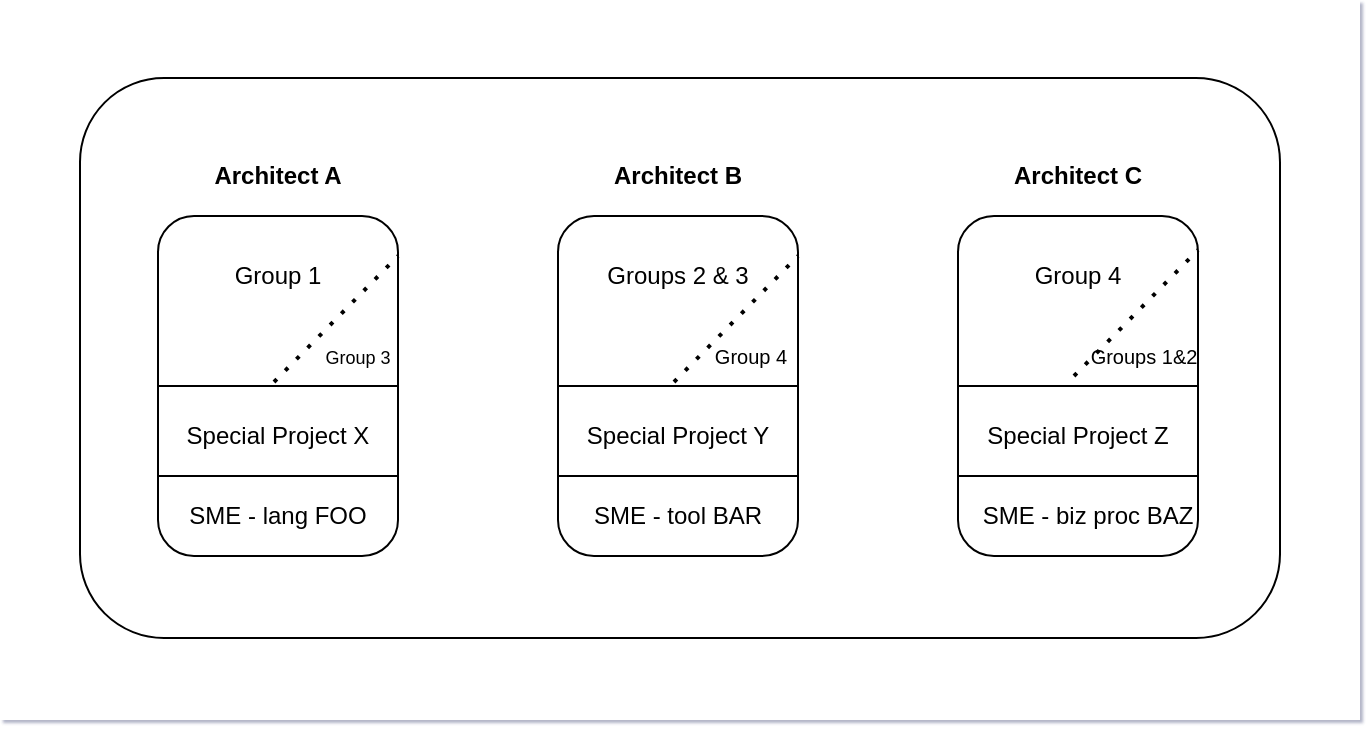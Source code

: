 <mxfile version="15.1.4" type="github" pages="2">
  <diagram id="1Dz7WOy2FfaXCJ-6_X1h" name="Architects POV">
    <mxGraphModel dx="1422" dy="762" grid="1" gridSize="10" guides="1" tooltips="1" connect="1" arrows="1" fold="1" page="1" pageScale="1" pageWidth="850" pageHeight="1100" math="0" shadow="1">
      <root>
        <mxCell id="0" />
        <mxCell id="1" parent="0" />
        <mxCell id="0ZlqYivXEczbyG8Yyu90-1" value="" style="rounded=0;whiteSpace=wrap;html=1;strokeColor=none;" vertex="1" parent="1">
          <mxGeometry x="80" y="40" width="680" height="360" as="geometry" />
        </mxCell>
        <mxCell id="jqEREf1awNsov8pOS_E8-1" value="" style="rounded=1;whiteSpace=wrap;html=1;" parent="1" vertex="1">
          <mxGeometry x="120" y="79" width="600" height="280" as="geometry" />
        </mxCell>
        <mxCell id="tSf0u6BiJ-k97yLMqyBa-2" value="" style="whiteSpace=wrap;html=1;rounded=1;" parent="1" vertex="1">
          <mxGeometry x="159" y="148" width="120" height="170" as="geometry" />
        </mxCell>
        <mxCell id="tSf0u6BiJ-k97yLMqyBa-15" value="" style="endArrow=none;html=1;" parent="1" source="tSf0u6BiJ-k97yLMqyBa-2" edge="1">
          <mxGeometry width="50" height="50" relative="1" as="geometry">
            <mxPoint x="229" y="258" as="sourcePoint" />
            <mxPoint x="279" y="208" as="targetPoint" />
            <Array as="points">
              <mxPoint x="279" y="218" />
            </Array>
          </mxGeometry>
        </mxCell>
        <mxCell id="tSf0u6BiJ-k97yLMqyBa-16" value="" style="endArrow=none;html=1;entryX=1;entryY=0.5;entryDx=0;entryDy=0;exitX=0;exitY=0.5;exitDx=0;exitDy=0;" parent="1" source="tSf0u6BiJ-k97yLMqyBa-2" target="tSf0u6BiJ-k97yLMqyBa-2" edge="1">
          <mxGeometry width="50" height="50" relative="1" as="geometry">
            <mxPoint x="159" y="228" as="sourcePoint" />
            <mxPoint x="269" y="229" as="targetPoint" />
          </mxGeometry>
        </mxCell>
        <mxCell id="tSf0u6BiJ-k97yLMqyBa-17" value="" style="endArrow=none;html=1;entryX=1;entryY=0.5;entryDx=0;entryDy=0;exitX=0;exitY=0.5;exitDx=0;exitDy=0;" parent="1" edge="1">
          <mxGeometry width="50" height="50" relative="1" as="geometry">
            <mxPoint x="159" y="278" as="sourcePoint" />
            <mxPoint x="279" y="278" as="targetPoint" />
          </mxGeometry>
        </mxCell>
        <mxCell id="tSf0u6BiJ-k97yLMqyBa-18" value="" style="whiteSpace=wrap;html=1;rounded=1;" parent="1" vertex="1">
          <mxGeometry x="359" y="148" width="120" height="170" as="geometry" />
        </mxCell>
        <mxCell id="tSf0u6BiJ-k97yLMqyBa-19" value="" style="endArrow=none;html=1;entryX=1;entryY=0.5;entryDx=0;entryDy=0;exitX=0;exitY=0.5;exitDx=0;exitDy=0;" parent="1" source="tSf0u6BiJ-k97yLMqyBa-18" target="tSf0u6BiJ-k97yLMqyBa-18" edge="1">
          <mxGeometry width="50" height="50" relative="1" as="geometry">
            <mxPoint x="359" y="228" as="sourcePoint" />
            <mxPoint x="469" y="229" as="targetPoint" />
          </mxGeometry>
        </mxCell>
        <mxCell id="tSf0u6BiJ-k97yLMqyBa-20" value="" style="endArrow=none;html=1;entryX=1;entryY=0.5;entryDx=0;entryDy=0;exitX=0;exitY=0.5;exitDx=0;exitDy=0;" parent="1" edge="1">
          <mxGeometry width="50" height="50" relative="1" as="geometry">
            <mxPoint x="359" y="278" as="sourcePoint" />
            <mxPoint x="479" y="278" as="targetPoint" />
          </mxGeometry>
        </mxCell>
        <mxCell id="tSf0u6BiJ-k97yLMqyBa-21" value="" style="whiteSpace=wrap;html=1;rounded=1;" parent="1" vertex="1">
          <mxGeometry x="559" y="148" width="120" height="170" as="geometry" />
        </mxCell>
        <mxCell id="tSf0u6BiJ-k97yLMqyBa-22" value="" style="endArrow=none;html=1;entryX=1;entryY=0.5;entryDx=0;entryDy=0;exitX=0;exitY=0.5;exitDx=0;exitDy=0;" parent="1" source="tSf0u6BiJ-k97yLMqyBa-21" target="tSf0u6BiJ-k97yLMqyBa-21" edge="1">
          <mxGeometry width="50" height="50" relative="1" as="geometry">
            <mxPoint x="179" y="248" as="sourcePoint" />
            <mxPoint x="289" y="249" as="targetPoint" />
          </mxGeometry>
        </mxCell>
        <mxCell id="tSf0u6BiJ-k97yLMqyBa-23" value="" style="endArrow=none;html=1;entryX=1;entryY=0.5;entryDx=0;entryDy=0;exitX=0;exitY=0.5;exitDx=0;exitDy=0;" parent="1" edge="1">
          <mxGeometry width="50" height="50" relative="1" as="geometry">
            <mxPoint x="559" y="278" as="sourcePoint" />
            <mxPoint x="679" y="278" as="targetPoint" />
          </mxGeometry>
        </mxCell>
        <mxCell id="tSf0u6BiJ-k97yLMqyBa-27" value="&lt;b&gt;Architect A&lt;/b&gt;" style="text;html=1;strokeColor=none;fillColor=none;align=center;verticalAlign=middle;whiteSpace=wrap;rounded=1;" parent="1" vertex="1">
          <mxGeometry x="159" y="118" width="120" height="20" as="geometry" />
        </mxCell>
        <mxCell id="tSf0u6BiJ-k97yLMqyBa-28" value="&lt;b&gt;Architect B&lt;/b&gt;" style="text;html=1;strokeColor=none;fillColor=none;align=center;verticalAlign=middle;whiteSpace=wrap;rounded=1;" parent="1" vertex="1">
          <mxGeometry x="359" y="118" width="120" height="20" as="geometry" />
        </mxCell>
        <mxCell id="tSf0u6BiJ-k97yLMqyBa-29" value="&lt;b&gt;Architect C&lt;/b&gt;" style="text;html=1;strokeColor=none;fillColor=none;align=center;verticalAlign=middle;whiteSpace=wrap;rounded=1;" parent="1" vertex="1">
          <mxGeometry x="559" y="118" width="120" height="20" as="geometry" />
        </mxCell>
        <mxCell id="tSf0u6BiJ-k97yLMqyBa-33" value="" style="endArrow=none;dashed=1;html=1;dashPattern=1 3;strokeWidth=2;exitX=0;exitY=1;exitDx=0;exitDy=0;" parent="1" source="tSf0u6BiJ-k97yLMqyBa-39" edge="1">
          <mxGeometry width="50" height="50" relative="1" as="geometry">
            <mxPoint x="619" y="223" as="sourcePoint" />
            <mxPoint x="679" y="165" as="targetPoint" />
          </mxGeometry>
        </mxCell>
        <mxCell id="tSf0u6BiJ-k97yLMqyBa-34" value="Group 1" style="text;html=1;strokeColor=none;fillColor=none;align=center;verticalAlign=middle;whiteSpace=wrap;rounded=1;" parent="1" vertex="1">
          <mxGeometry x="189" y="168" width="60" height="20" as="geometry" />
        </mxCell>
        <mxCell id="tSf0u6BiJ-k97yLMqyBa-35" value="Groups 2 &amp;amp; 3" style="text;html=1;strokeColor=none;fillColor=none;align=center;verticalAlign=middle;whiteSpace=wrap;rounded=1;" parent="1" vertex="1">
          <mxGeometry x="379" y="168" width="80" height="20" as="geometry" />
        </mxCell>
        <mxCell id="tSf0u6BiJ-k97yLMqyBa-36" value="Group 4" style="text;html=1;strokeColor=none;fillColor=none;align=center;verticalAlign=middle;whiteSpace=wrap;rounded=1;" parent="1" vertex="1">
          <mxGeometry x="589" y="168" width="60" height="20" as="geometry" />
        </mxCell>
        <mxCell id="tSf0u6BiJ-k97yLMqyBa-37" value="&lt;font style=&quot;font-size: 9px&quot;&gt;Group 3&lt;/font&gt;" style="text;html=1;strokeColor=none;fillColor=none;align=center;verticalAlign=middle;whiteSpace=wrap;rounded=1;" parent="1" vertex="1">
          <mxGeometry x="239" y="208" width="40" height="20" as="geometry" />
        </mxCell>
        <mxCell id="tSf0u6BiJ-k97yLMqyBa-38" value="&lt;font size=&quot;1&quot;&gt;Group 4&lt;/font&gt;" style="text;html=1;strokeColor=none;fillColor=none;align=center;verticalAlign=middle;whiteSpace=wrap;rounded=1;" parent="1" vertex="1">
          <mxGeometry x="433" y="208" width="45" height="20" as="geometry" />
        </mxCell>
        <mxCell id="tSf0u6BiJ-k97yLMqyBa-39" value="&lt;font size=&quot;1&quot;&gt;Groups 1&amp;amp;2&lt;/font&gt;" style="text;html=1;strokeColor=none;fillColor=none;align=center;verticalAlign=middle;whiteSpace=wrap;rounded=1;" parent="1" vertex="1">
          <mxGeometry x="617" y="208" width="70" height="20" as="geometry" />
        </mxCell>
        <mxCell id="tSf0u6BiJ-k97yLMqyBa-41" value="" style="endArrow=none;dashed=1;html=1;dashPattern=1 3;strokeWidth=2;exitX=0;exitY=1;exitDx=0;exitDy=0;" parent="1" edge="1">
          <mxGeometry width="50" height="50" relative="1" as="geometry">
            <mxPoint x="417" y="231" as="sourcePoint" />
            <mxPoint x="479" y="168" as="targetPoint" />
          </mxGeometry>
        </mxCell>
        <mxCell id="tSf0u6BiJ-k97yLMqyBa-42" value="" style="endArrow=none;dashed=1;html=1;dashPattern=1 3;strokeWidth=2;exitX=0;exitY=1;exitDx=0;exitDy=0;" parent="1" edge="1">
          <mxGeometry width="50" height="50" relative="1" as="geometry">
            <mxPoint x="217" y="231" as="sourcePoint" />
            <mxPoint x="279" y="168" as="targetPoint" />
          </mxGeometry>
        </mxCell>
        <mxCell id="tSf0u6BiJ-k97yLMqyBa-45" value="Special Project X" style="text;html=1;strokeColor=none;fillColor=none;align=center;verticalAlign=middle;whiteSpace=wrap;rounded=1;" parent="1" vertex="1">
          <mxGeometry x="169" y="248" width="100" height="20" as="geometry" />
        </mxCell>
        <mxCell id="tSf0u6BiJ-k97yLMqyBa-47" value="Special Project Y" style="text;html=1;strokeColor=none;fillColor=none;align=center;verticalAlign=middle;whiteSpace=wrap;rounded=1;" parent="1" vertex="1">
          <mxGeometry x="369" y="248" width="100" height="20" as="geometry" />
        </mxCell>
        <mxCell id="tSf0u6BiJ-k97yLMqyBa-48" value="Special Project Z" style="text;html=1;strokeColor=none;fillColor=none;align=center;verticalAlign=middle;whiteSpace=wrap;rounded=1;" parent="1" vertex="1">
          <mxGeometry x="569" y="248" width="100" height="20" as="geometry" />
        </mxCell>
        <mxCell id="tSf0u6BiJ-k97yLMqyBa-52" value="SME - lang FOO" style="text;html=1;strokeColor=none;fillColor=none;align=center;verticalAlign=middle;whiteSpace=wrap;rounded=1;" parent="1" vertex="1">
          <mxGeometry x="169" y="288" width="100" height="20" as="geometry" />
        </mxCell>
        <mxCell id="tSf0u6BiJ-k97yLMqyBa-53" value="SME - tool BAR" style="text;html=1;strokeColor=none;fillColor=none;align=center;verticalAlign=middle;whiteSpace=wrap;rounded=1;" parent="1" vertex="1">
          <mxGeometry x="369" y="288" width="100" height="20" as="geometry" />
        </mxCell>
        <mxCell id="tSf0u6BiJ-k97yLMqyBa-54" value="SME - biz proc BAZ" style="text;html=1;strokeColor=none;fillColor=none;align=center;verticalAlign=middle;whiteSpace=wrap;rounded=1;" parent="1" vertex="1">
          <mxGeometry x="569" y="288" width="110" height="20" as="geometry" />
        </mxCell>
      </root>
    </mxGraphModel>
  </diagram>
  <diagram id="51hG3xZzr4p8CHMQl2Q2" name="Teams POV">
    <mxGraphModel dx="1822" dy="1162" grid="1" gridSize="10" guides="1" tooltips="1" connect="1" arrows="1" fold="1" page="0" pageScale="1" pageWidth="850" pageHeight="1100" math="0" shadow="1">
      <root>
        <mxCell id="vm9dkruRYCmrjaV8t3G5-0" />
        <mxCell id="vm9dkruRYCmrjaV8t3G5-1" parent="vm9dkruRYCmrjaV8t3G5-0" />
        <mxCell id="3gFnCEnV3yH_lf57sYcz-0" value="" style="rounded=0;whiteSpace=wrap;html=1;strokeColor=none;" vertex="1" parent="vm9dkruRYCmrjaV8t3G5-1">
          <mxGeometry x="-80" y="-40" width="1000" height="680" as="geometry" />
        </mxCell>
        <mxCell id="q5DUZ9yVdE6GZPlgRjxh-1" value="" style="rounded=1;whiteSpace=wrap;html=1;shadow=1;" parent="vm9dkruRYCmrjaV8t3G5-1" vertex="1">
          <mxGeometry x="-40" width="920" height="600" as="geometry" />
        </mxCell>
        <mxCell id="vm9dkruRYCmrjaV8t3G5-2" value="" style="ellipse;whiteSpace=wrap;html=1;aspect=fixed;rounded=1;" parent="vm9dkruRYCmrjaV8t3G5-1" vertex="1">
          <mxGeometry x="94" y="240" width="120" height="120" as="geometry" />
        </mxCell>
        <mxCell id="vm9dkruRYCmrjaV8t3G5-3" value="" style="ellipse;whiteSpace=wrap;html=1;aspect=fixed;rounded=1;" parent="vm9dkruRYCmrjaV8t3G5-1" vertex="1">
          <mxGeometry x="294" y="240" width="120" height="120" as="geometry" />
        </mxCell>
        <mxCell id="vm9dkruRYCmrjaV8t3G5-4" value="" style="ellipse;whiteSpace=wrap;html=1;aspect=fixed;rounded=1;" parent="vm9dkruRYCmrjaV8t3G5-1" vertex="1">
          <mxGeometry x="494" y="240" width="120" height="120" as="geometry" />
        </mxCell>
        <mxCell id="vm9dkruRYCmrjaV8t3G5-5" value="" style="ellipse;whiteSpace=wrap;html=1;aspect=fixed;rounded=1;" parent="vm9dkruRYCmrjaV8t3G5-1" vertex="1">
          <mxGeometry x="694" y="240" width="120" height="120" as="geometry" />
        </mxCell>
        <mxCell id="vm9dkruRYCmrjaV8t3G5-6" value="&lt;b&gt;&lt;font style=&quot;font-size: 14px&quot;&gt;Group 1&lt;/font&gt;&lt;/b&gt;" style="text;html=1;strokeColor=none;fillColor=none;align=center;verticalAlign=middle;whiteSpace=wrap;rounded=1;" parent="vm9dkruRYCmrjaV8t3G5-1" vertex="1">
          <mxGeometry x="114" y="210" width="80" height="20" as="geometry" />
        </mxCell>
        <mxCell id="vm9dkruRYCmrjaV8t3G5-7" value="&lt;b&gt;&lt;font style=&quot;font-size: 14px&quot;&gt;Group 2&lt;/font&gt;&lt;/b&gt;" style="text;html=1;strokeColor=none;fillColor=none;align=center;verticalAlign=middle;whiteSpace=wrap;rounded=1;" parent="vm9dkruRYCmrjaV8t3G5-1" vertex="1">
          <mxGeometry x="314" y="210" width="80" height="20" as="geometry" />
        </mxCell>
        <mxCell id="vm9dkruRYCmrjaV8t3G5-8" value="&lt;b&gt;&lt;font style=&quot;font-size: 14px&quot;&gt;Group 3&lt;/font&gt;&lt;/b&gt;" style="text;html=1;strokeColor=none;fillColor=none;align=center;verticalAlign=middle;whiteSpace=wrap;rounded=1;" parent="vm9dkruRYCmrjaV8t3G5-1" vertex="1">
          <mxGeometry x="514" y="210" width="80" height="20" as="geometry" />
        </mxCell>
        <mxCell id="vm9dkruRYCmrjaV8t3G5-9" value="&lt;b&gt;&lt;font style=&quot;font-size: 14px&quot;&gt;Group 4&lt;/font&gt;&lt;/b&gt;" style="text;html=1;strokeColor=none;fillColor=none;align=center;verticalAlign=middle;whiteSpace=wrap;rounded=1;" parent="vm9dkruRYCmrjaV8t3G5-1" vertex="1">
          <mxGeometry x="714" y="210" width="80" height="20" as="geometry" />
        </mxCell>
        <mxCell id="Chb_cNh5jvk0SZhNKoE--0" value="&lt;font style=&quot;font-size: 14px&quot;&gt;Architect A&lt;/font&gt;" style="text;html=1;strokeColor=none;fillColor=none;align=center;verticalAlign=middle;whiteSpace=wrap;rounded=1;" parent="vm9dkruRYCmrjaV8t3G5-1" vertex="1">
          <mxGeometry x="114" y="270" width="80" height="40" as="geometry" />
        </mxCell>
        <mxCell id="Chb_cNh5jvk0SZhNKoE--1" value="&lt;font style=&quot;font-size: 14px&quot;&gt;Architect B&lt;/font&gt;" style="text;html=1;strokeColor=none;fillColor=none;align=center;verticalAlign=middle;whiteSpace=wrap;rounded=1;" parent="vm9dkruRYCmrjaV8t3G5-1" vertex="1">
          <mxGeometry x="314" y="270" width="80" height="40" as="geometry" />
        </mxCell>
        <mxCell id="Chb_cNh5jvk0SZhNKoE--2" value="&lt;font style=&quot;font-size: 14px&quot;&gt;Architect C&lt;/font&gt;" style="text;html=1;strokeColor=none;fillColor=none;align=center;verticalAlign=middle;whiteSpace=wrap;rounded=1;" parent="vm9dkruRYCmrjaV8t3G5-1" vertex="1">
          <mxGeometry x="514" y="270" width="80" height="40" as="geometry" />
        </mxCell>
        <mxCell id="Chb_cNh5jvk0SZhNKoE--3" value="&lt;font style=&quot;font-size: 14px&quot;&gt;Architect D&lt;/font&gt;" style="text;html=1;strokeColor=none;fillColor=none;align=center;verticalAlign=middle;whiteSpace=wrap;rounded=1;" parent="vm9dkruRYCmrjaV8t3G5-1" vertex="1">
          <mxGeometry x="714" y="270" width="80" height="40" as="geometry" />
        </mxCell>
        <mxCell id="Chb_cNh5jvk0SZhNKoE--4" value="&lt;font style=&quot;font-size: 10px&quot;&gt;(Architect C)&lt;/font&gt;" style="text;html=1;strokeColor=none;fillColor=none;align=center;verticalAlign=middle;whiteSpace=wrap;rounded=1;" parent="vm9dkruRYCmrjaV8t3G5-1" vertex="1">
          <mxGeometry x="114" y="300" width="80" height="40" as="geometry" />
        </mxCell>
        <mxCell id="Chb_cNh5jvk0SZhNKoE--5" value="&lt;font style=&quot;font-size: 10px&quot;&gt;(Architect C)&lt;/font&gt;" style="text;html=1;strokeColor=none;fillColor=none;align=center;verticalAlign=middle;whiteSpace=wrap;rounded=1;" parent="vm9dkruRYCmrjaV8t3G5-1" vertex="1">
          <mxGeometry x="314" y="300" width="80" height="40" as="geometry" />
        </mxCell>
        <mxCell id="Chb_cNh5jvk0SZhNKoE--6" value="&lt;font style=&quot;font-size: 10px&quot;&gt;(Architect A)&lt;/font&gt;" style="text;html=1;strokeColor=none;fillColor=none;align=center;verticalAlign=middle;whiteSpace=wrap;rounded=1;" parent="vm9dkruRYCmrjaV8t3G5-1" vertex="1">
          <mxGeometry x="514" y="300" width="80" height="40" as="geometry" />
        </mxCell>
        <mxCell id="Chb_cNh5jvk0SZhNKoE--7" value="&lt;font style=&quot;font-size: 10px&quot;&gt;(Architect B)&lt;/font&gt;" style="text;html=1;strokeColor=none;fillColor=none;align=center;verticalAlign=middle;whiteSpace=wrap;rounded=1;" parent="vm9dkruRYCmrjaV8t3G5-1" vertex="1">
          <mxGeometry x="714" y="295" width="80" height="50" as="geometry" />
        </mxCell>
        <mxCell id="maUdmF0B42aCXH4_RcYf-0" value="Business Process BAZ" style="whiteSpace=wrap;html=1;rounded=1;" parent="vm9dkruRYCmrjaV8t3G5-1" vertex="1">
          <mxGeometry x="180" y="100" width="134" height="60" as="geometry" />
        </mxCell>
        <mxCell id="maUdmF0B42aCXH4_RcYf-1" value="Tool BAR" style="whiteSpace=wrap;html=1;rounded=1;" parent="vm9dkruRYCmrjaV8t3G5-1" vertex="1">
          <mxGeometry x="394" y="100" width="120" height="60" as="geometry" />
        </mxCell>
        <mxCell id="maUdmF0B42aCXH4_RcYf-2" value="Language FOO" style="whiteSpace=wrap;html=1;rounded=1;" parent="vm9dkruRYCmrjaV8t3G5-1" vertex="1">
          <mxGeometry x="594" y="100" width="120" height="60" as="geometry" />
        </mxCell>
        <mxCell id="maUdmF0B42aCXH4_RcYf-4" value="" style="endArrow=none;html=1;entryX=0.75;entryY=1;entryDx=0;entryDy=0;exitX=0.1;exitY=0.183;exitDx=0;exitDy=0;exitPerimeter=0;" parent="vm9dkruRYCmrjaV8t3G5-1" source="vm9dkruRYCmrjaV8t3G5-3" target="maUdmF0B42aCXH4_RcYf-0" edge="1">
          <mxGeometry width="50" height="50" relative="1" as="geometry">
            <mxPoint x="274" y="220" as="sourcePoint" />
            <mxPoint x="324" y="170" as="targetPoint" />
          </mxGeometry>
        </mxCell>
        <mxCell id="maUdmF0B42aCXH4_RcYf-5" value="" style="endArrow=none;html=1;entryX=0.25;entryY=1;entryDx=0;entryDy=0;exitX=1;exitY=0;exitDx=0;exitDy=0;" parent="vm9dkruRYCmrjaV8t3G5-1" source="vm9dkruRYCmrjaV8t3G5-2" target="maUdmF0B42aCXH4_RcYf-0" edge="1">
          <mxGeometry width="50" height="50" relative="1" as="geometry">
            <mxPoint x="194" y="220" as="sourcePoint" />
            <mxPoint x="244" y="170" as="targetPoint" />
          </mxGeometry>
        </mxCell>
        <mxCell id="maUdmF0B42aCXH4_RcYf-6" value="" style="endArrow=none;html=1;exitX=1;exitY=0;exitDx=0;exitDy=0;entryX=0.5;entryY=1;entryDx=0;entryDy=0;" parent="vm9dkruRYCmrjaV8t3G5-1" source="vm9dkruRYCmrjaV8t3G5-3" target="maUdmF0B42aCXH4_RcYf-1" edge="1">
          <mxGeometry width="50" height="50" relative="1" as="geometry">
            <mxPoint x="434" y="250" as="sourcePoint" />
            <mxPoint x="484" y="200" as="targetPoint" />
          </mxGeometry>
        </mxCell>
        <mxCell id="maUdmF0B42aCXH4_RcYf-7" value="" style="endArrow=none;html=1;exitX=1;exitY=0.408;exitDx=0;exitDy=0;entryX=0;entryY=1;entryDx=0;entryDy=0;exitPerimeter=0;" parent="vm9dkruRYCmrjaV8t3G5-1" source="vm9dkruRYCmrjaV8t3G5-3" target="maUdmF0B42aCXH4_RcYf-2" edge="1">
          <mxGeometry width="50" height="50" relative="1" as="geometry">
            <mxPoint x="406.426" y="267.574" as="sourcePoint" />
            <mxPoint x="464" y="160" as="targetPoint" />
          </mxGeometry>
        </mxCell>
        <mxCell id="maUdmF0B42aCXH4_RcYf-8" value="" style="endArrow=none;html=1;exitX=1;exitY=0;exitDx=0;exitDy=0;entryX=0.325;entryY=1.033;entryDx=0;entryDy=0;entryPerimeter=0;" parent="vm9dkruRYCmrjaV8t3G5-1" source="vm9dkruRYCmrjaV8t3G5-4" target="maUdmF0B42aCXH4_RcYf-2" edge="1">
          <mxGeometry width="50" height="50" relative="1" as="geometry">
            <mxPoint x="584" y="250" as="sourcePoint" />
            <mxPoint x="634" y="200" as="targetPoint" />
          </mxGeometry>
        </mxCell>
        <mxCell id="maUdmF0B42aCXH4_RcYf-9" value="" style="endArrow=none;html=1;exitX=0;exitY=0;exitDx=0;exitDy=0;entryX=0.667;entryY=1.05;entryDx=0;entryDy=0;entryPerimeter=0;" parent="vm9dkruRYCmrjaV8t3G5-1" source="vm9dkruRYCmrjaV8t3G5-5" target="maUdmF0B42aCXH4_RcYf-2" edge="1">
          <mxGeometry width="50" height="50" relative="1" as="geometry">
            <mxPoint x="416.426" y="277.574" as="sourcePoint" />
            <mxPoint x="474" y="170" as="targetPoint" />
          </mxGeometry>
        </mxCell>
        <mxCell id="maUdmF0B42aCXH4_RcYf-10" value="&#xa;&#xa;&lt;span style=&quot;color: rgb(0, 0, 0); font-family: helvetica; font-size: 12px; font-style: normal; font-weight: 400; letter-spacing: normal; text-align: center; text-indent: 0px; text-transform: none; word-spacing: 0px; background-color: rgb(248, 249, 250); display: inline; float: none;&quot;&gt;Project X&lt;/span&gt;&#xa;&#xa;" style="whiteSpace=wrap;html=1;rounded=1;" parent="vm9dkruRYCmrjaV8t3G5-1" vertex="1">
          <mxGeometry x="194" y="440" width="120" height="60" as="geometry" />
        </mxCell>
        <mxCell id="maUdmF0B42aCXH4_RcYf-12" value="&lt;span style=&quot;color: rgb(0 , 0 , 0) ; font-family: &amp;#34;helvetica&amp;#34; ; font-size: 12px ; font-style: normal ; font-weight: 400 ; letter-spacing: normal ; text-align: center ; text-indent: 0px ; text-transform: none ; word-spacing: 0px ; background-color: rgb(248 , 249 , 250) ; display: inline ; float: none&quot;&gt;Project Y&lt;/span&gt;" style="whiteSpace=wrap;html=1;rounded=1;" parent="vm9dkruRYCmrjaV8t3G5-1" vertex="1">
          <mxGeometry x="394" y="440" width="120" height="60" as="geometry" />
        </mxCell>
        <mxCell id="maUdmF0B42aCXH4_RcYf-13" value="Project Z" style="whiteSpace=wrap;html=1;rounded=1;" parent="vm9dkruRYCmrjaV8t3G5-1" vertex="1">
          <mxGeometry x="594" y="440" width="120" height="60" as="geometry" />
        </mxCell>
        <mxCell id="maUdmF0B42aCXH4_RcYf-15" value="" style="endArrow=none;html=1;exitX=0.5;exitY=1;exitDx=0;exitDy=0;entryX=0.25;entryY=0;entryDx=0;entryDy=0;" parent="vm9dkruRYCmrjaV8t3G5-1" source="vm9dkruRYCmrjaV8t3G5-2" target="maUdmF0B42aCXH4_RcYf-10" edge="1">
          <mxGeometry width="50" height="50" relative="1" as="geometry">
            <mxPoint x="204" y="420" as="sourcePoint" />
            <mxPoint x="254" y="370" as="targetPoint" />
          </mxGeometry>
        </mxCell>
        <mxCell id="maUdmF0B42aCXH4_RcYf-18" value="" style="endArrow=none;html=1;entryX=0.5;entryY=1;entryDx=0;entryDy=0;exitX=0.75;exitY=0;exitDx=0;exitDy=0;" parent="vm9dkruRYCmrjaV8t3G5-1" source="maUdmF0B42aCXH4_RcYf-10" target="vm9dkruRYCmrjaV8t3G5-3" edge="1">
          <mxGeometry width="50" height="50" relative="1" as="geometry">
            <mxPoint x="304" y="420" as="sourcePoint" />
            <mxPoint x="354" y="370" as="targetPoint" />
          </mxGeometry>
        </mxCell>
        <mxCell id="maUdmF0B42aCXH4_RcYf-19" value="" style="endArrow=none;html=1;entryX=0.275;entryY=0.975;entryDx=0;entryDy=0;entryPerimeter=0;exitX=0.5;exitY=0;exitDx=0;exitDy=0;" parent="vm9dkruRYCmrjaV8t3G5-1" source="maUdmF0B42aCXH4_RcYf-12" target="vm9dkruRYCmrjaV8t3G5-4" edge="1">
          <mxGeometry width="50" height="50" relative="1" as="geometry">
            <mxPoint x="494" y="420" as="sourcePoint" />
            <mxPoint x="544" y="370" as="targetPoint" />
          </mxGeometry>
        </mxCell>
        <mxCell id="maUdmF0B42aCXH4_RcYf-20" value="" style="endArrow=none;html=1;entryX=0.275;entryY=0.975;entryDx=0;entryDy=0;entryPerimeter=0;exitX=0.5;exitY=0;exitDx=0;exitDy=0;" parent="vm9dkruRYCmrjaV8t3G5-1" source="maUdmF0B42aCXH4_RcYf-13" edge="1">
          <mxGeometry width="50" height="50" relative="1" as="geometry">
            <mxPoint x="504" y="440" as="sourcePoint" />
            <mxPoint x="577" y="357" as="targetPoint" />
          </mxGeometry>
        </mxCell>
        <mxCell id="maUdmF0B42aCXH4_RcYf-22" value="" style="endArrow=none;dashed=1;html=1;dashPattern=1 3;strokeWidth=2;" parent="vm9dkruRYCmrjaV8t3G5-1" edge="1">
          <mxGeometry width="50" height="50" relative="1" as="geometry">
            <mxPoint y="200" as="sourcePoint" />
            <mxPoint x="840" y="200" as="targetPoint" />
          </mxGeometry>
        </mxCell>
        <mxCell id="maUdmF0B42aCXH4_RcYf-23" value="" style="endArrow=none;dashed=1;html=1;dashPattern=1 3;strokeWidth=2;" parent="vm9dkruRYCmrjaV8t3G5-1" edge="1">
          <mxGeometry width="50" height="50" relative="1" as="geometry">
            <mxPoint y="400" as="sourcePoint" />
            <mxPoint x="840" y="400" as="targetPoint" />
          </mxGeometry>
        </mxCell>
        <mxCell id="maUdmF0B42aCXH4_RcYf-24" value="" style="endArrow=none;dashed=1;html=1;dashPattern=1 3;strokeWidth=2;" parent="vm9dkruRYCmrjaV8t3G5-1" edge="1">
          <mxGeometry width="50" height="50" relative="1" as="geometry">
            <mxPoint y="60" as="sourcePoint" />
            <mxPoint x="840" y="60" as="targetPoint" />
          </mxGeometry>
        </mxCell>
        <mxCell id="maUdmF0B42aCXH4_RcYf-25" value="" style="endArrow=none;dashed=1;html=1;dashPattern=1 3;strokeWidth=2;" parent="vm9dkruRYCmrjaV8t3G5-1" edge="1">
          <mxGeometry width="50" height="50" relative="1" as="geometry">
            <mxPoint y="530" as="sourcePoint" />
            <mxPoint x="840" y="530" as="targetPoint" />
          </mxGeometry>
        </mxCell>
        <mxCell id="maUdmF0B42aCXH4_RcYf-26" value="Text" style="text;html=1;strokeColor=none;fillColor=none;align=center;verticalAlign=middle;whiteSpace=wrap;rounded=1;" parent="vm9dkruRYCmrjaV8t3G5-1" vertex="1">
          <mxGeometry x="400" y="240" width="40" height="20" as="geometry" />
        </mxCell>
        <mxCell id="maUdmF0B42aCXH4_RcYf-27" value="Text" style="text;html=1;strokeColor=none;fillColor=none;align=center;verticalAlign=middle;whiteSpace=wrap;rounded=1;" parent="vm9dkruRYCmrjaV8t3G5-1" vertex="1">
          <mxGeometry x="400" y="240" width="40" height="20" as="geometry" />
        </mxCell>
        <mxCell id="maUdmF0B42aCXH4_RcYf-28" value="&lt;i&gt;Community of Practice&lt;/i&gt;" style="text;html=1;strokeColor=none;fillColor=none;align=center;verticalAlign=middle;whiteSpace=wrap;rounded=1;" parent="vm9dkruRYCmrjaV8t3G5-1" vertex="1">
          <mxGeometry x="25" y="120" width="40" height="20" as="geometry" />
        </mxCell>
        <mxCell id="maUdmF0B42aCXH4_RcYf-29" value="&lt;i&gt;Circle?&lt;br&gt;Lifecycle?&lt;br&gt;Chapter?&lt;br&gt;&lt;/i&gt;" style="text;html=1;strokeColor=none;fillColor=none;align=center;verticalAlign=middle;whiteSpace=wrap;rounded=1;" parent="vm9dkruRYCmrjaV8t3G5-1" vertex="1">
          <mxGeometry x="22.5" y="280" width="45" height="20" as="geometry" />
        </mxCell>
        <mxCell id="maUdmF0B42aCXH4_RcYf-30" value="&lt;i&gt;Innovation&lt;/i&gt;" style="text;html=1;strokeColor=none;fillColor=none;align=center;verticalAlign=middle;whiteSpace=wrap;rounded=1;" parent="vm9dkruRYCmrjaV8t3G5-1" vertex="1">
          <mxGeometry x="25" y="460" width="40" height="20" as="geometry" />
        </mxCell>
      </root>
    </mxGraphModel>
  </diagram>
</mxfile>
